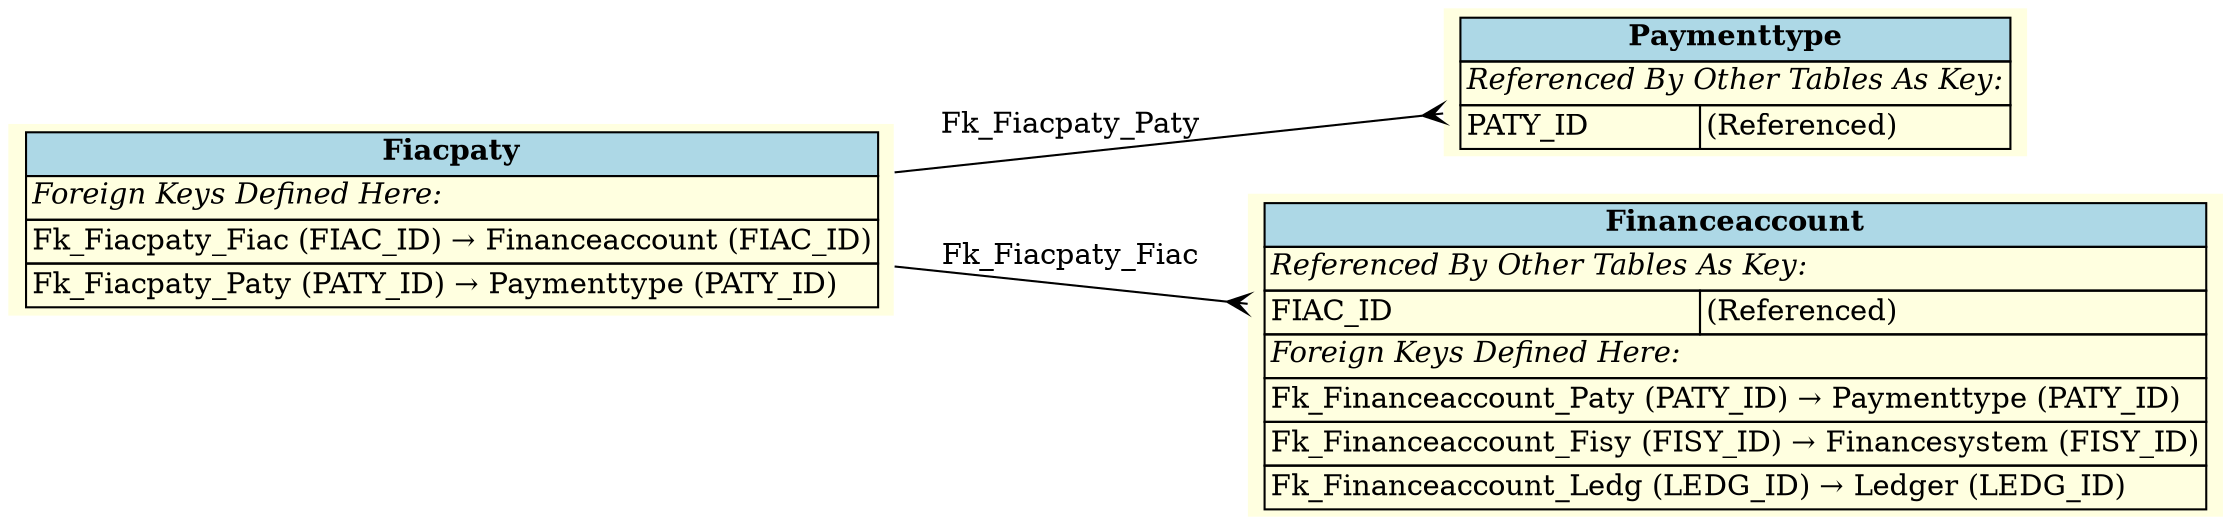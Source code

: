 digraph ERD {
  rankdir=LR;
  node [shape=plaintext, style=filled, fillcolor=lightyellow];
  edge [arrowhead=crow, arrowtail=none, dir=both, labelfontsize=10];

  "Paymenttype" [
    label=<
    <TABLE BORDER="0" CELLBORDER="1" CELLSPACING="0" BGCOLOR="lightyellow">
      <TR><TD COLSPAN="2" BGCOLOR="lightblue"><B>Paymenttype</B></TD></TR>
      <TR><TD COLSPAN="2" ALIGN="LEFT"><I>Referenced By Other Tables As Key:</I></TD></TR>
      <TR><TD ALIGN="LEFT">PATY_ID</TD><TD ALIGN="LEFT">(Referenced)</TD></TR>
    </TABLE>
    >
  ];

  "Fiacpaty" [
    label=<
    <TABLE BORDER="0" CELLBORDER="1" CELLSPACING="0" BGCOLOR="lightyellow">
      <TR><TD COLSPAN="2" BGCOLOR="lightblue"><B>Fiacpaty</B></TD></TR>
      <TR><TD COLSPAN="2" ALIGN="LEFT"><I>Foreign Keys Defined Here:</I></TD></TR>
      <TR><TD ALIGN="LEFT" COLSPAN="2">Fk_Fiacpaty_Fiac (FIAC_ID) &rarr; Financeaccount (FIAC_ID)</TD></TR>
      <TR><TD ALIGN="LEFT" COLSPAN="2">Fk_Fiacpaty_Paty (PATY_ID) &rarr; Paymenttype (PATY_ID)</TD></TR>
    </TABLE>
    >
  ];

  "Financeaccount" [
    label=<
    <TABLE BORDER="0" CELLBORDER="1" CELLSPACING="0" BGCOLOR="lightyellow">
      <TR><TD COLSPAN="2" BGCOLOR="lightblue"><B>Financeaccount</B></TD></TR>
      <TR><TD COLSPAN="2" ALIGN="LEFT"><I>Referenced By Other Tables As Key:</I></TD></TR>
      <TR><TD ALIGN="LEFT">FIAC_ID</TD><TD ALIGN="LEFT">(Referenced)</TD></TR>
      <TR><TD COLSPAN="2" ALIGN="LEFT"><I>Foreign Keys Defined Here:</I></TD></TR>
      <TR><TD ALIGN="LEFT" COLSPAN="2">Fk_Financeaccount_Paty (PATY_ID) &rarr; Paymenttype (PATY_ID)</TD></TR>
      <TR><TD ALIGN="LEFT" COLSPAN="2">Fk_Financeaccount_Fisy (FISY_ID) &rarr; Financesystem (FISY_ID)</TD></TR>
      <TR><TD ALIGN="LEFT" COLSPAN="2">Fk_Financeaccount_Ledg (LEDG_ID) &rarr; Ledger (LEDG_ID)</TD></TR>
    </TABLE>
    >
  ];

  "Fiacpaty" -> "Financeaccount" [label=" Fk_Fiacpaty_Fiac "];
  "Fiacpaty" -> "Paymenttype" [label=" Fk_Fiacpaty_Paty "];
}
